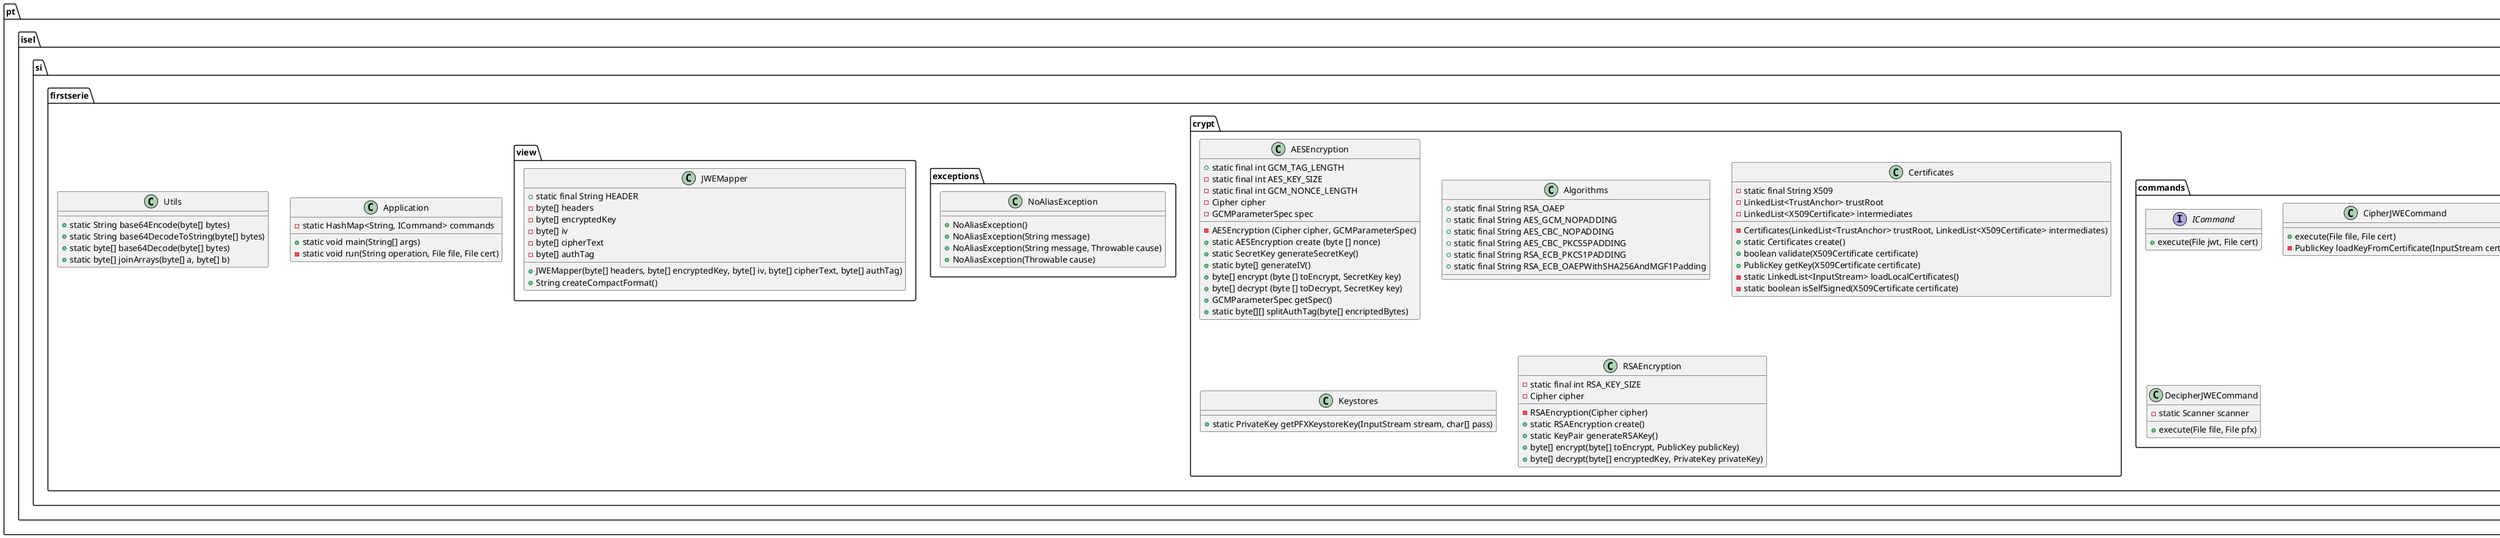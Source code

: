 @startuml

package pt.isel.si.firstserie{
package commands{
    interface ICommand{
        + execute(File jwt, File cert)
    }

    class CipherJWECommand{
        + execute(File file, File cert)
        - PublicKey loadKeyFromCertificate(InputStream cert)
    }

    class DecipherJWECommand{
        - static Scanner scanner
        + execute(File file, File pfx)
    }
}
package crypt{
    class AESEncryption{
        + static final int GCM_TAG_LENGTH
        - static final int AES_KEY_SIZE
        - static final int GCM_NONCE_LENGTH
        - Cipher cipher
        - GCMParameterSpec spec
        - AESEncryption (Cipher cipher, GCMParameterSpec)
        + static AESEncryption create (byte [] nonce)
        + static SecretKey generateSecretKey()
        + static byte[] generateIV()
        + byte[] encrypt (byte [] toEncrypt, SecretKey key)
        + byte[] decrypt (byte [] toDecrypt, SecretKey key)
        + GCMParameterSpec getSpec()
        + static byte[][] splitAuthTag(byte[] encriptedBytes)
    }

    class Algorithms{
        + static final String RSA_OAEP
        + static final String AES_GCM_NOPADDING
        + static final String AES_CBC_NOPADDING
        + static final String AES_CBC_PKCS5PADDING
        + static final String RSA_ECB_PKCS1PADDING
        + static final String RSA_ECB_OAEPWithSHA256AndMGF1Padding
    }

    class Certificates{
        - static final String X509
        - LinkedList<TrustAnchor> trustRoot
        - LinkedList<X509Certificate> intermediates
        - Certificates(LinkedList<TrustAnchor> trustRoot, LinkedList<X509Certificate> intermediates)
        + static Certificates create()
        + boolean validate(X509Certificate certificate)
        + PublicKey getKey(X509Certificate certificate)
        - static LinkedList<InputStream> loadLocalCertificates()
        - static boolean isSelfSigned(X509Certificate certificate)
    }

    class Keystores{
        + static PrivateKey getPFXKeystoreKey(InputStream stream, char[] pass)
    }

    class RSAEncryption{
        - static final int RSA_KEY_SIZE
        - Cipher cipher
        - RSAEncryption(Cipher cipher)
        + static RSAEncryption create()
        + static KeyPair generateRSAKey()
        + byte[] encrypt(byte[] toEncrypt, PublicKey publicKey)
        + byte[] decrypt(byte[] encryptedKey, PrivateKey privateKey)
    }
}

package exceptions{
    class NoAliasException{
        + NoAliasException()
        + NoAliasException(String message)
        + NoAliasException(String message, Throwable cause)
        + NoAliasException(Throwable cause)
    }
}

package view{
    class JWEMapper{
        + static final String HEADER
        - byte[] headers
        - byte[] encryptedKey
        - byte[] iv
        - byte[] cipherText
        - byte[] authTag
        + JWEMapper(byte[] headers, byte[] encryptedKey, byte[] iv, byte[] cipherText, byte[] authTag)
        + String createCompactFormat()
    }
}

class Application{
    - static HashMap<String, ICommand> commands
    + static void main(String[] args)
    - static void run(String operation, File file, File cert)
}

class Utils{
     + static String base64Encode(byte[] bytes)
     + static String base64DecodeToString(byte[] bytes)
     + static byte[] base64Decode(byte[] bytes)
     + static byte[] joinArrays(byte[] a, byte[] b)
}
}
@enduml